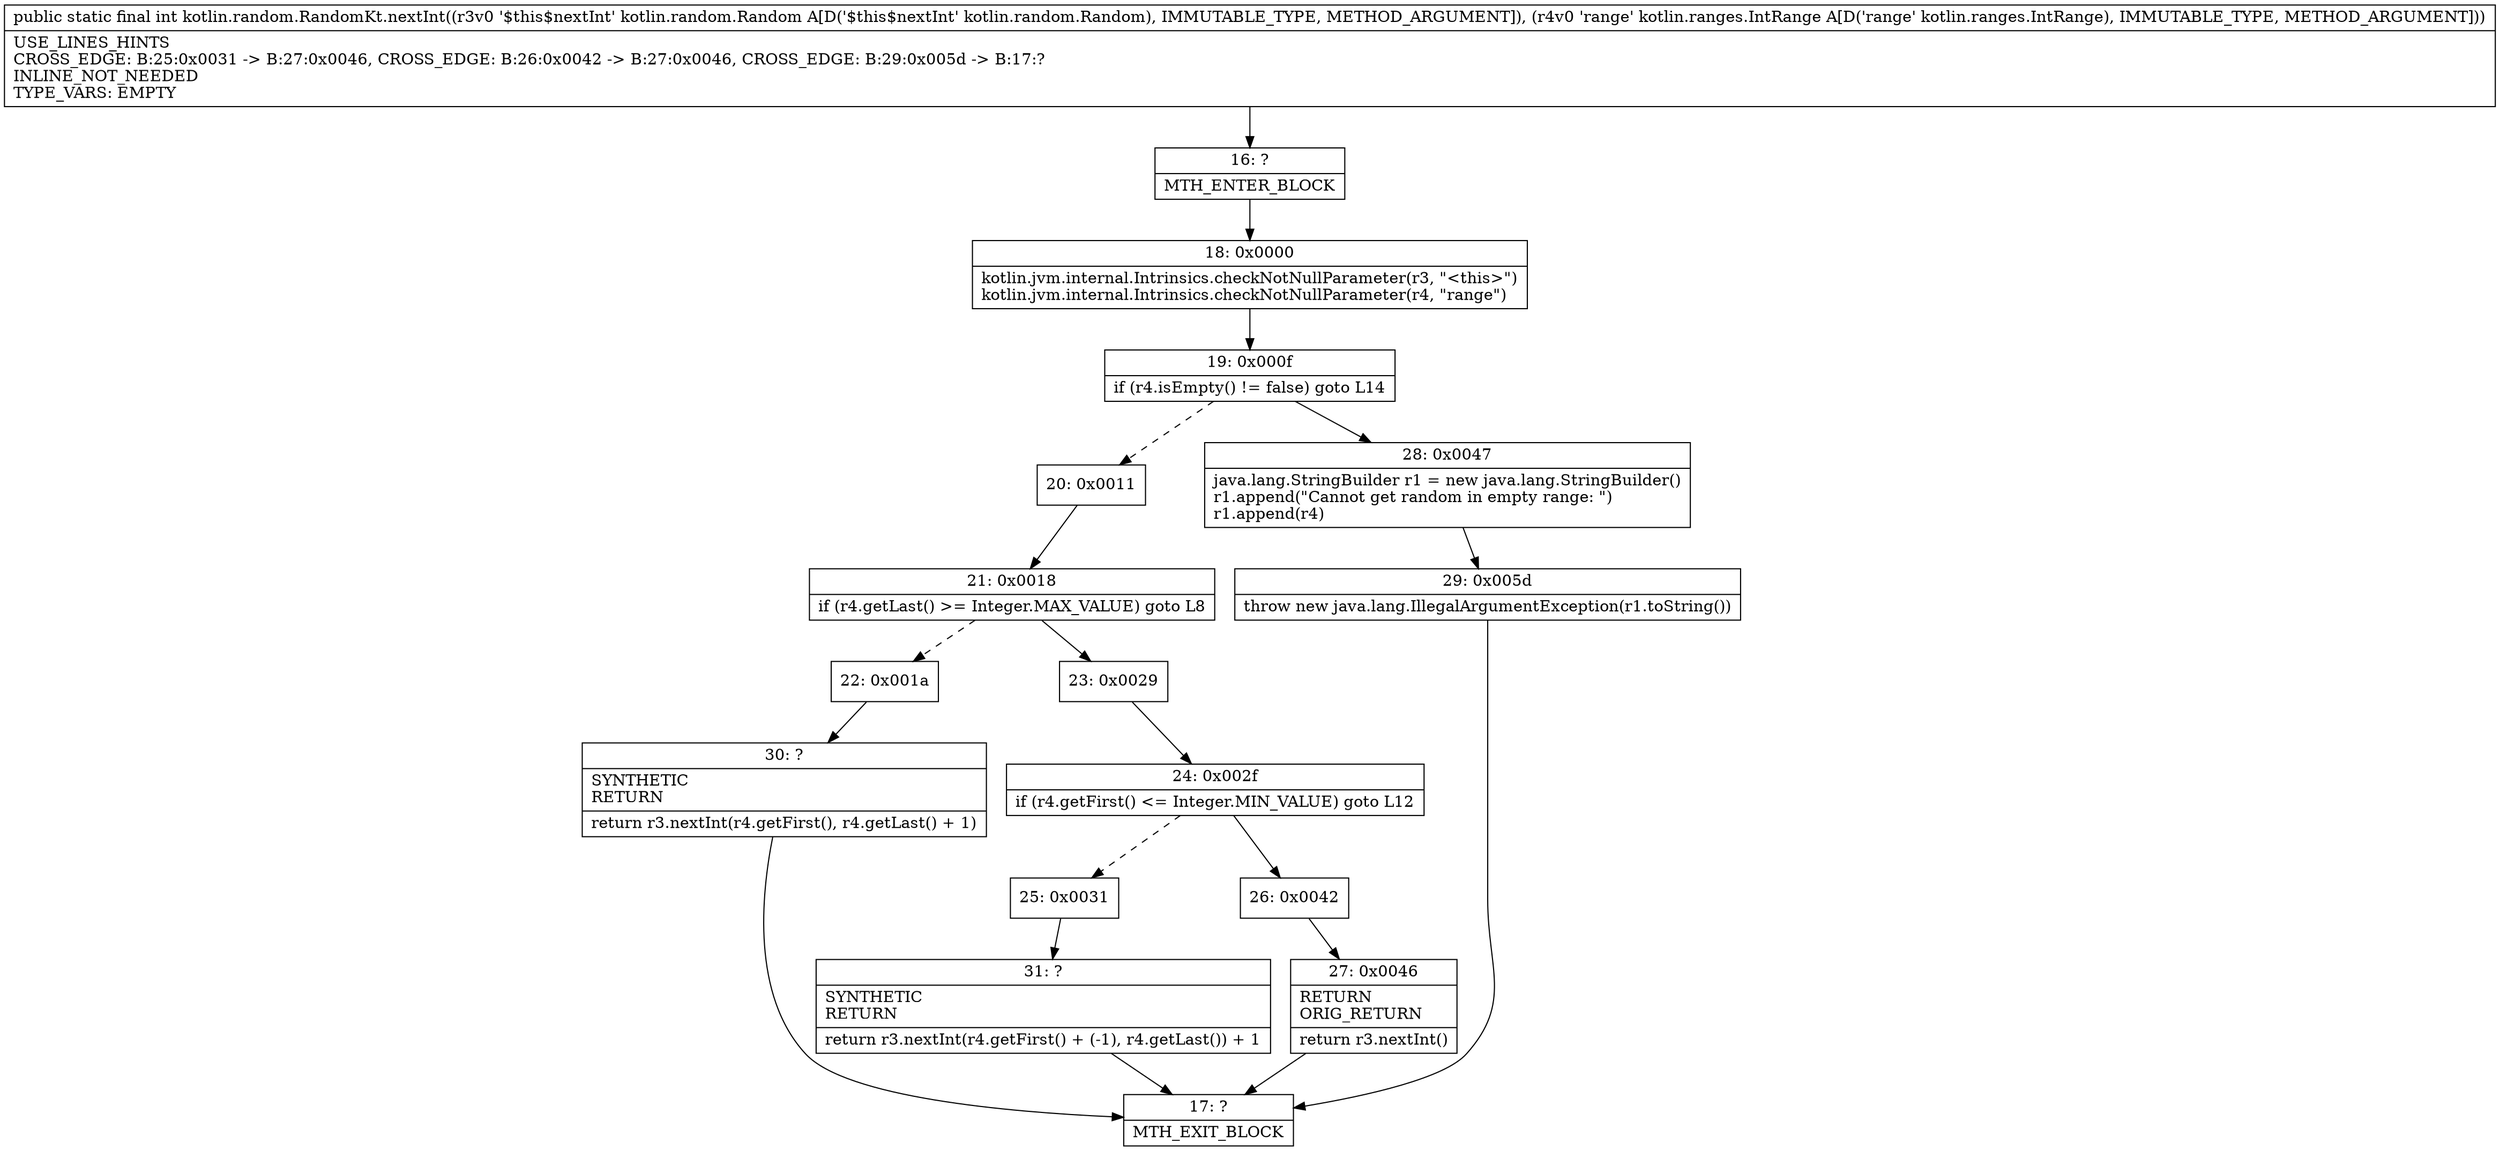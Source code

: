 digraph "CFG forkotlin.random.RandomKt.nextInt(Lkotlin\/random\/Random;Lkotlin\/ranges\/IntRange;)I" {
Node_16 [shape=record,label="{16\:\ ?|MTH_ENTER_BLOCK\l}"];
Node_18 [shape=record,label="{18\:\ 0x0000|kotlin.jvm.internal.Intrinsics.checkNotNullParameter(r3, \"\<this\>\")\lkotlin.jvm.internal.Intrinsics.checkNotNullParameter(r4, \"range\")\l}"];
Node_19 [shape=record,label="{19\:\ 0x000f|if (r4.isEmpty() != false) goto L14\l}"];
Node_20 [shape=record,label="{20\:\ 0x0011}"];
Node_21 [shape=record,label="{21\:\ 0x0018|if (r4.getLast() \>= Integer.MAX_VALUE) goto L8\l}"];
Node_22 [shape=record,label="{22\:\ 0x001a}"];
Node_30 [shape=record,label="{30\:\ ?|SYNTHETIC\lRETURN\l|return r3.nextInt(r4.getFirst(), r4.getLast() + 1)\l}"];
Node_17 [shape=record,label="{17\:\ ?|MTH_EXIT_BLOCK\l}"];
Node_23 [shape=record,label="{23\:\ 0x0029}"];
Node_24 [shape=record,label="{24\:\ 0x002f|if (r4.getFirst() \<= Integer.MIN_VALUE) goto L12\l}"];
Node_25 [shape=record,label="{25\:\ 0x0031}"];
Node_31 [shape=record,label="{31\:\ ?|SYNTHETIC\lRETURN\l|return r3.nextInt(r4.getFirst() + (\-1), r4.getLast()) + 1\l}"];
Node_26 [shape=record,label="{26\:\ 0x0042}"];
Node_27 [shape=record,label="{27\:\ 0x0046|RETURN\lORIG_RETURN\l|return r3.nextInt()\l}"];
Node_28 [shape=record,label="{28\:\ 0x0047|java.lang.StringBuilder r1 = new java.lang.StringBuilder()\lr1.append(\"Cannot get random in empty range: \")\lr1.append(r4)\l}"];
Node_29 [shape=record,label="{29\:\ 0x005d|throw new java.lang.IllegalArgumentException(r1.toString())\l}"];
MethodNode[shape=record,label="{public static final int kotlin.random.RandomKt.nextInt((r3v0 '$this$nextInt' kotlin.random.Random A[D('$this$nextInt' kotlin.random.Random), IMMUTABLE_TYPE, METHOD_ARGUMENT]), (r4v0 'range' kotlin.ranges.IntRange A[D('range' kotlin.ranges.IntRange), IMMUTABLE_TYPE, METHOD_ARGUMENT]))  | USE_LINES_HINTS\lCROSS_EDGE: B:25:0x0031 \-\> B:27:0x0046, CROSS_EDGE: B:26:0x0042 \-\> B:27:0x0046, CROSS_EDGE: B:29:0x005d \-\> B:17:?\lINLINE_NOT_NEEDED\lTYPE_VARS: EMPTY\l}"];
MethodNode -> Node_16;Node_16 -> Node_18;
Node_18 -> Node_19;
Node_19 -> Node_20[style=dashed];
Node_19 -> Node_28;
Node_20 -> Node_21;
Node_21 -> Node_22[style=dashed];
Node_21 -> Node_23;
Node_22 -> Node_30;
Node_30 -> Node_17;
Node_23 -> Node_24;
Node_24 -> Node_25[style=dashed];
Node_24 -> Node_26;
Node_25 -> Node_31;
Node_31 -> Node_17;
Node_26 -> Node_27;
Node_27 -> Node_17;
Node_28 -> Node_29;
Node_29 -> Node_17;
}

